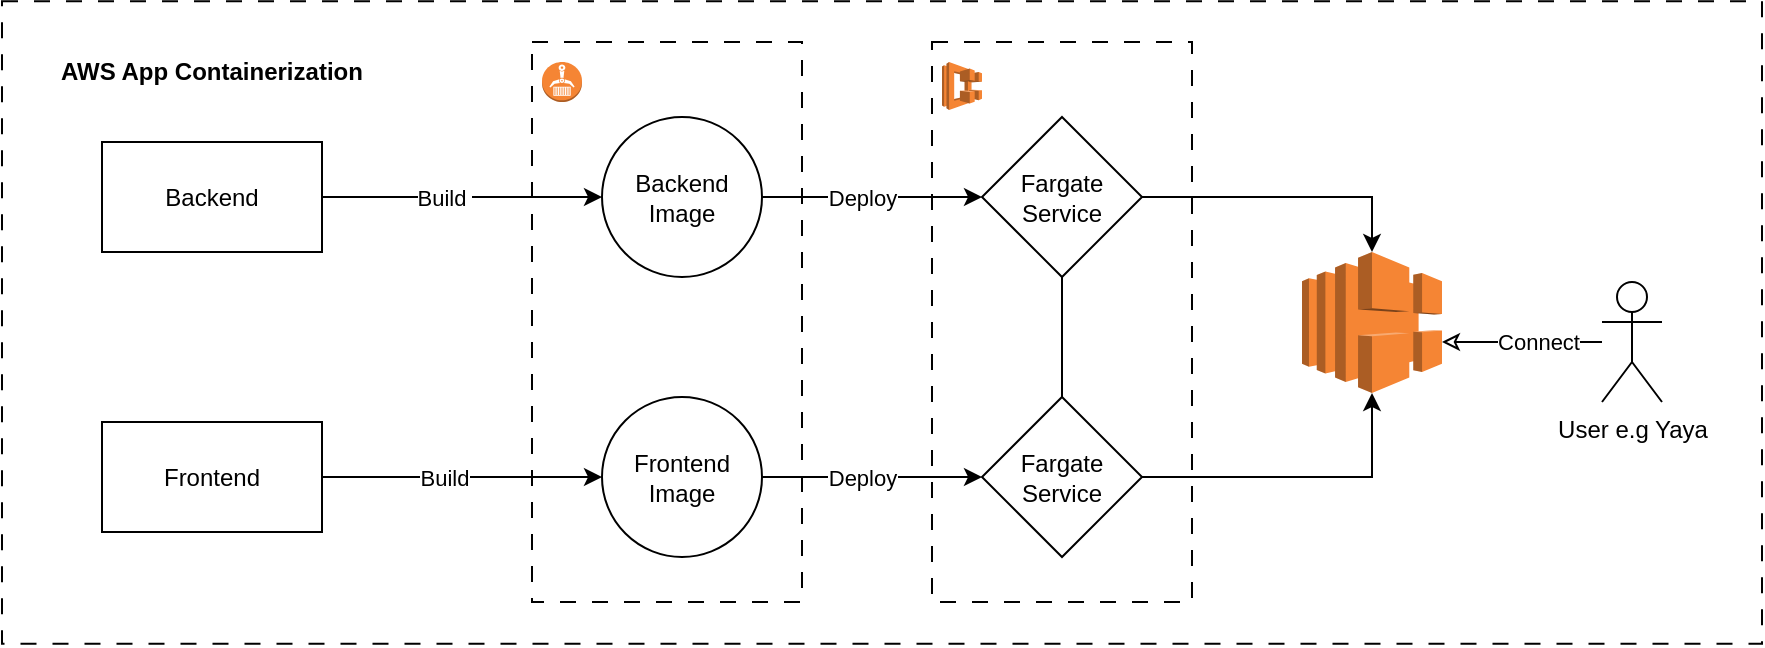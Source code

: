 <mxfile version="21.2.3" type="device">
  <diagram name="Page-1" id="HFX4htCMj6TCFGcyQ0V3">
    <mxGraphModel dx="1421" dy="702" grid="1" gridSize="10" guides="1" tooltips="1" connect="1" arrows="1" fold="1" page="1" pageScale="1" pageWidth="827" pageHeight="1169" math="0" shadow="0">
      <root>
        <mxCell id="0" />
        <mxCell id="1" parent="0" />
        <mxCell id="pOiQRMnXSYwT-0_w7G22-19" style="edgeStyle=orthogonalEdgeStyle;rounded=0;orthogonalLoop=1;jettySize=auto;html=1;exitX=1;exitY=0.5;exitDx=0;exitDy=0;" edge="1" parent="1" source="pOiQRMnXSYwT-0_w7G22-1" target="pOiQRMnXSYwT-0_w7G22-16">
          <mxGeometry relative="1" as="geometry" />
        </mxCell>
        <mxCell id="pOiQRMnXSYwT-0_w7G22-26" value="Deploy" style="edgeLabel;html=1;align=center;verticalAlign=middle;resizable=0;points=[];" vertex="1" connectable="0" parent="pOiQRMnXSYwT-0_w7G22-19">
          <mxGeometry x="0.148" y="1" relative="1" as="geometry">
            <mxPoint x="-13" y="1" as="offset" />
          </mxGeometry>
        </mxCell>
        <mxCell id="pOiQRMnXSYwT-0_w7G22-1" value="Backend Image" style="ellipse;whiteSpace=wrap;html=1;aspect=fixed;" vertex="1" parent="1">
          <mxGeometry x="320" y="467.5" width="80" height="80" as="geometry" />
        </mxCell>
        <mxCell id="pOiQRMnXSYwT-0_w7G22-6" style="edgeStyle=orthogonalEdgeStyle;rounded=0;orthogonalLoop=1;jettySize=auto;html=1;exitX=1;exitY=0.5;exitDx=0;exitDy=0;entryX=0;entryY=0.5;entryDx=0;entryDy=0;" edge="1" parent="1" source="pOiQRMnXSYwT-0_w7G22-3" target="pOiQRMnXSYwT-0_w7G22-1">
          <mxGeometry relative="1" as="geometry" />
        </mxCell>
        <mxCell id="pOiQRMnXSYwT-0_w7G22-7" value="Build&amp;nbsp;" style="edgeLabel;html=1;align=center;verticalAlign=middle;resizable=0;points=[];" vertex="1" connectable="0" parent="pOiQRMnXSYwT-0_w7G22-6">
          <mxGeometry x="-0.239" y="2" relative="1" as="geometry">
            <mxPoint x="7" y="2" as="offset" />
          </mxGeometry>
        </mxCell>
        <mxCell id="pOiQRMnXSYwT-0_w7G22-3" value="Backend" style="rounded=0;whiteSpace=wrap;html=1;" vertex="1" parent="1">
          <mxGeometry x="70" y="480" width="110" height="55" as="geometry" />
        </mxCell>
        <mxCell id="pOiQRMnXSYwT-0_w7G22-10" style="edgeStyle=orthogonalEdgeStyle;rounded=0;orthogonalLoop=1;jettySize=auto;html=1;exitX=1;exitY=0.5;exitDx=0;exitDy=0;entryX=0;entryY=0.5;entryDx=0;entryDy=0;" edge="1" parent="1" source="pOiQRMnXSYwT-0_w7G22-5" target="pOiQRMnXSYwT-0_w7G22-8">
          <mxGeometry relative="1" as="geometry" />
        </mxCell>
        <mxCell id="pOiQRMnXSYwT-0_w7G22-11" value="Build" style="edgeLabel;html=1;align=center;verticalAlign=middle;resizable=0;points=[];" vertex="1" connectable="0" parent="pOiQRMnXSYwT-0_w7G22-10">
          <mxGeometry x="-0.337" y="2" relative="1" as="geometry">
            <mxPoint x="14" y="2" as="offset" />
          </mxGeometry>
        </mxCell>
        <mxCell id="pOiQRMnXSYwT-0_w7G22-5" value="Frontend" style="rounded=0;whiteSpace=wrap;html=1;" vertex="1" parent="1">
          <mxGeometry x="70" y="620" width="110" height="55" as="geometry" />
        </mxCell>
        <mxCell id="pOiQRMnXSYwT-0_w7G22-18" style="edgeStyle=orthogonalEdgeStyle;rounded=0;orthogonalLoop=1;jettySize=auto;html=1;exitX=1;exitY=0.5;exitDx=0;exitDy=0;entryX=0;entryY=0.5;entryDx=0;entryDy=0;" edge="1" parent="1" source="pOiQRMnXSYwT-0_w7G22-8" target="pOiQRMnXSYwT-0_w7G22-17">
          <mxGeometry relative="1" as="geometry" />
        </mxCell>
        <mxCell id="pOiQRMnXSYwT-0_w7G22-28" value="Deploy" style="edgeLabel;html=1;align=center;verticalAlign=middle;resizable=0;points=[];" vertex="1" connectable="0" parent="pOiQRMnXSYwT-0_w7G22-18">
          <mxGeometry x="0.223" y="2" relative="1" as="geometry">
            <mxPoint x="-18" y="2" as="offset" />
          </mxGeometry>
        </mxCell>
        <mxCell id="pOiQRMnXSYwT-0_w7G22-8" value="Frontend Image" style="ellipse;whiteSpace=wrap;html=1;aspect=fixed;" vertex="1" parent="1">
          <mxGeometry x="320" y="607.5" width="80" height="80" as="geometry" />
        </mxCell>
        <mxCell id="pOiQRMnXSYwT-0_w7G22-14" value="" style="rounded=0;whiteSpace=wrap;html=1;fillColor=none;dashed=1;dashPattern=8 8;" vertex="1" parent="1">
          <mxGeometry x="285" y="430" width="135" height="280" as="geometry" />
        </mxCell>
        <mxCell id="pOiQRMnXSYwT-0_w7G22-20" style="edgeStyle=orthogonalEdgeStyle;rounded=0;orthogonalLoop=1;jettySize=auto;html=1;exitX=0.5;exitY=1;exitDx=0;exitDy=0;entryX=0.5;entryY=0;entryDx=0;entryDy=0;strokeColor=default;endArrow=none;endFill=0;" edge="1" parent="1" source="pOiQRMnXSYwT-0_w7G22-16" target="pOiQRMnXSYwT-0_w7G22-17">
          <mxGeometry relative="1" as="geometry" />
        </mxCell>
        <mxCell id="pOiQRMnXSYwT-0_w7G22-40" style="edgeStyle=orthogonalEdgeStyle;rounded=0;orthogonalLoop=1;jettySize=auto;html=1;exitX=1;exitY=0.5;exitDx=0;exitDy=0;entryX=0.5;entryY=0;entryDx=0;entryDy=0;entryPerimeter=0;" edge="1" parent="1" source="pOiQRMnXSYwT-0_w7G22-16" target="pOiQRMnXSYwT-0_w7G22-39">
          <mxGeometry relative="1" as="geometry" />
        </mxCell>
        <mxCell id="pOiQRMnXSYwT-0_w7G22-16" value="Fargate Service" style="rhombus;whiteSpace=wrap;html=1;" vertex="1" parent="1">
          <mxGeometry x="510" y="467.5" width="80" height="80" as="geometry" />
        </mxCell>
        <mxCell id="pOiQRMnXSYwT-0_w7G22-41" style="edgeStyle=orthogonalEdgeStyle;rounded=0;orthogonalLoop=1;jettySize=auto;html=1;exitX=1;exitY=0.5;exitDx=0;exitDy=0;entryX=0.5;entryY=1;entryDx=0;entryDy=0;entryPerimeter=0;" edge="1" parent="1" source="pOiQRMnXSYwT-0_w7G22-17" target="pOiQRMnXSYwT-0_w7G22-39">
          <mxGeometry relative="1" as="geometry">
            <mxPoint x="610" y="647.381" as="targetPoint" />
          </mxGeometry>
        </mxCell>
        <mxCell id="pOiQRMnXSYwT-0_w7G22-17" value="Fargate Service" style="rhombus;whiteSpace=wrap;html=1;" vertex="1" parent="1">
          <mxGeometry x="510" y="607.5" width="80" height="80" as="geometry" />
        </mxCell>
        <mxCell id="pOiQRMnXSYwT-0_w7G22-23" value="" style="edgeStyle=orthogonalEdgeStyle;rounded=0;orthogonalLoop=1;jettySize=auto;html=1;endArrow=classic;endFill=0;" edge="1" parent="1" source="pOiQRMnXSYwT-0_w7G22-22" target="pOiQRMnXSYwT-0_w7G22-39">
          <mxGeometry relative="1" as="geometry">
            <mxPoint x="690" y="580" as="targetPoint" />
            <Array as="points">
              <mxPoint x="700" y="580" />
              <mxPoint x="700" y="580" />
            </Array>
          </mxGeometry>
        </mxCell>
        <mxCell id="pOiQRMnXSYwT-0_w7G22-32" value="Connect" style="edgeLabel;html=1;align=center;verticalAlign=middle;resizable=0;points=[];" vertex="1" connectable="0" parent="pOiQRMnXSYwT-0_w7G22-23">
          <mxGeometry x="-0.196" y="-3" relative="1" as="geometry">
            <mxPoint y="3" as="offset" />
          </mxGeometry>
        </mxCell>
        <mxCell id="pOiQRMnXSYwT-0_w7G22-22" value="User e.g Yaya" style="shape=umlActor;verticalLabelPosition=bottom;verticalAlign=top;html=1;outlineConnect=0;" vertex="1" parent="1">
          <mxGeometry x="820" y="550" width="30" height="60" as="geometry" />
        </mxCell>
        <mxCell id="pOiQRMnXSYwT-0_w7G22-24" value="" style="rounded=0;whiteSpace=wrap;html=1;fillColor=none;dashed=1;dashPattern=8 8;" vertex="1" parent="1">
          <mxGeometry x="485" y="430" width="130" height="280" as="geometry" />
        </mxCell>
        <mxCell id="pOiQRMnXSYwT-0_w7G22-33" value="" style="rounded=0;whiteSpace=wrap;html=1;fillColor=none;dashed=1;dashPattern=8 8;" vertex="1" parent="1">
          <mxGeometry x="20" y="409.63" width="880" height="321.25" as="geometry" />
        </mxCell>
        <mxCell id="pOiQRMnXSYwT-0_w7G22-38" value="AWS App Containerization" style="text;html=1;strokeColor=none;fillColor=none;align=center;verticalAlign=middle;whiteSpace=wrap;rounded=0;fontStyle=1" vertex="1" parent="1">
          <mxGeometry x="45" y="430" width="160" height="30" as="geometry" />
        </mxCell>
        <mxCell id="pOiQRMnXSYwT-0_w7G22-39" value="" style="outlineConnect=0;dashed=0;verticalLabelPosition=bottom;verticalAlign=top;align=center;html=1;shape=mxgraph.aws3.elastic_load_balancing;fillColor=#F58534;gradientColor=none;" vertex="1" parent="1">
          <mxGeometry x="670" y="535" width="70" height="70.5" as="geometry" />
        </mxCell>
        <mxCell id="pOiQRMnXSYwT-0_w7G22-43" value="" style="outlineConnect=0;dashed=0;verticalLabelPosition=bottom;verticalAlign=top;align=center;html=1;shape=mxgraph.aws3.ecs;fillColor=#F58534;gradientColor=none;" vertex="1" parent="1">
          <mxGeometry x="490" y="440" width="20" height="24" as="geometry" />
        </mxCell>
        <mxCell id="pOiQRMnXSYwT-0_w7G22-46" value="" style="outlineConnect=0;dashed=0;verticalLabelPosition=bottom;verticalAlign=top;align=center;html=1;shape=mxgraph.aws3.ecr;fillColor=#F58534;gradientColor=none;" vertex="1" parent="1">
          <mxGeometry x="290" y="440" width="20" height="20" as="geometry" />
        </mxCell>
      </root>
    </mxGraphModel>
  </diagram>
</mxfile>

